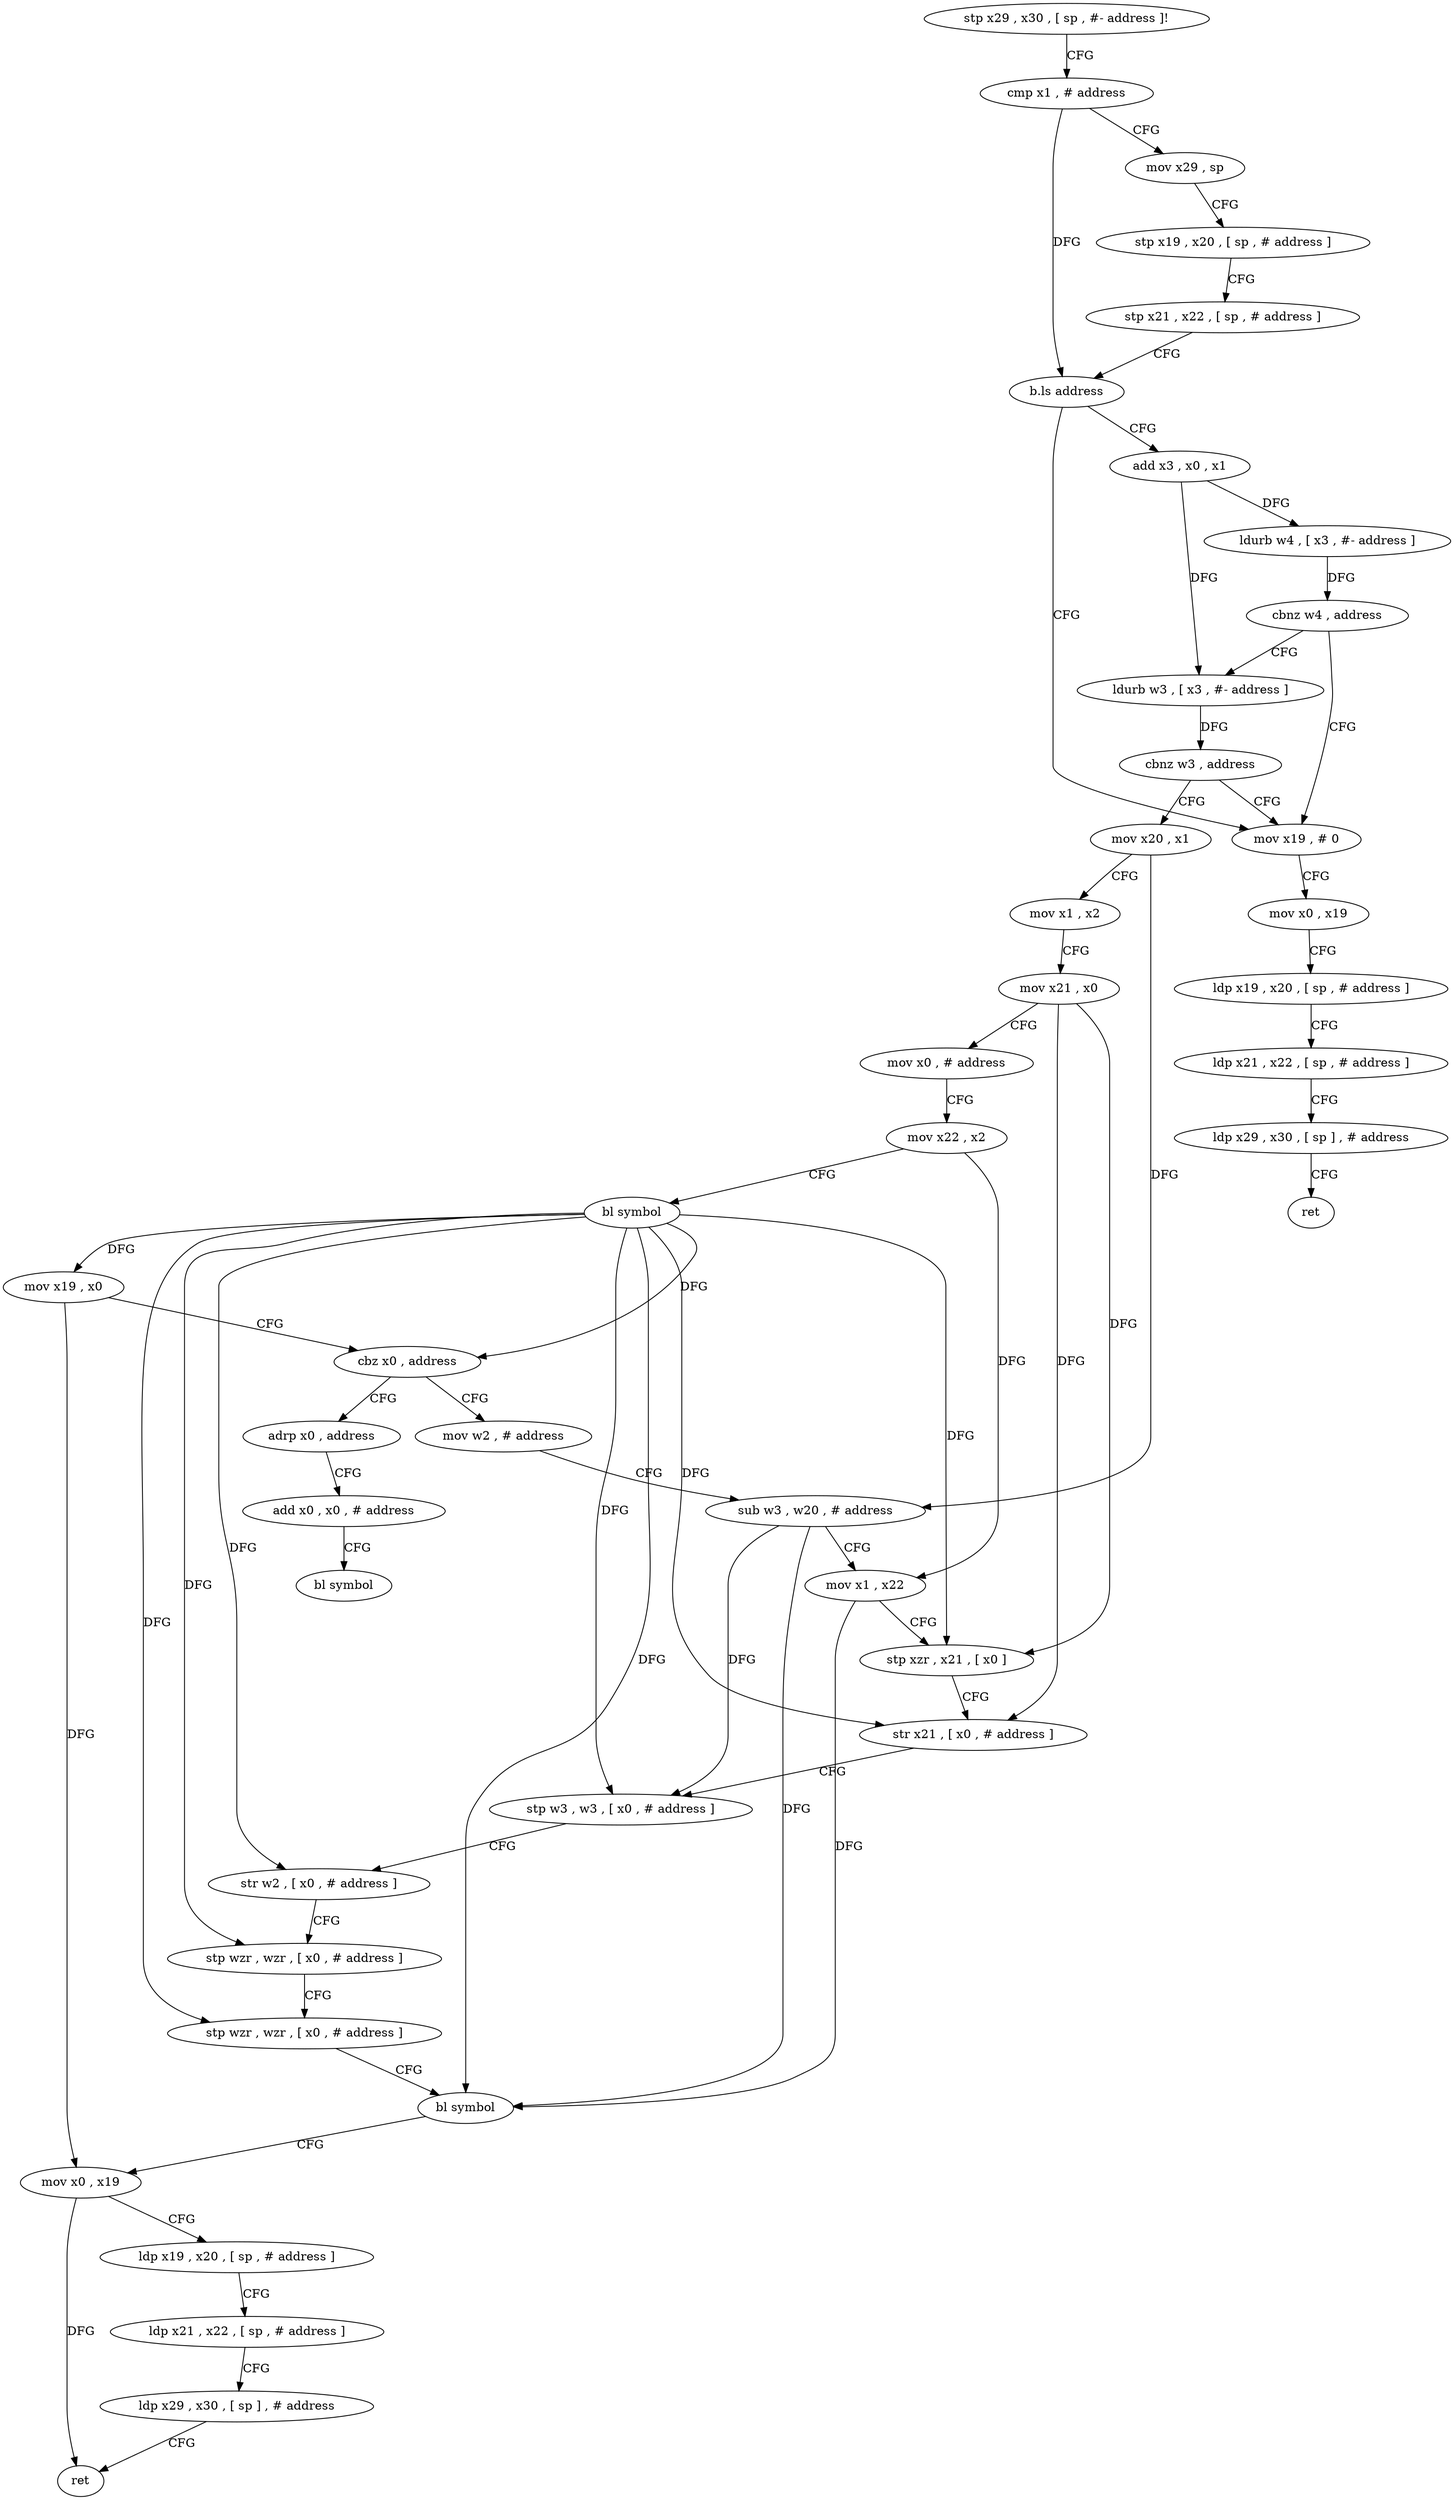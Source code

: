 digraph "func" {
"124976" [label = "stp x29 , x30 , [ sp , #- address ]!" ]
"124980" [label = "cmp x1 , # address" ]
"124984" [label = "mov x29 , sp" ]
"124988" [label = "stp x19 , x20 , [ sp , # address ]" ]
"124992" [label = "stp x21 , x22 , [ sp , # address ]" ]
"124996" [label = "b.ls address" ]
"125112" [label = "mov x19 , # 0" ]
"125000" [label = "add x3 , x0 , x1" ]
"125116" [label = "mov x0 , x19" ]
"125120" [label = "ldp x19 , x20 , [ sp , # address ]" ]
"125124" [label = "ldp x21 , x22 , [ sp , # address ]" ]
"125128" [label = "ldp x29 , x30 , [ sp ] , # address" ]
"125132" [label = "ret" ]
"125004" [label = "ldurb w4 , [ x3 , #- address ]" ]
"125008" [label = "cbnz w4 , address" ]
"125012" [label = "ldurb w3 , [ x3 , #- address ]" ]
"125016" [label = "cbnz w3 , address" ]
"125020" [label = "mov x20 , x1" ]
"125024" [label = "mov x1 , x2" ]
"125028" [label = "mov x21 , x0" ]
"125032" [label = "mov x0 , # address" ]
"125036" [label = "mov x22 , x2" ]
"125040" [label = "bl symbol" ]
"125044" [label = "mov x19 , x0" ]
"125048" [label = "cbz x0 , address" ]
"125136" [label = "adrp x0 , address" ]
"125052" [label = "mov w2 , # address" ]
"125140" [label = "add x0 , x0 , # address" ]
"125144" [label = "bl symbol" ]
"125056" [label = "sub w3 , w20 , # address" ]
"125060" [label = "mov x1 , x22" ]
"125064" [label = "stp xzr , x21 , [ x0 ]" ]
"125068" [label = "str x21 , [ x0 , # address ]" ]
"125072" [label = "stp w3 , w3 , [ x0 , # address ]" ]
"125076" [label = "str w2 , [ x0 , # address ]" ]
"125080" [label = "stp wzr , wzr , [ x0 , # address ]" ]
"125084" [label = "stp wzr , wzr , [ x0 , # address ]" ]
"125088" [label = "bl symbol" ]
"125092" [label = "mov x0 , x19" ]
"125096" [label = "ldp x19 , x20 , [ sp , # address ]" ]
"125100" [label = "ldp x21 , x22 , [ sp , # address ]" ]
"125104" [label = "ldp x29 , x30 , [ sp ] , # address" ]
"125108" [label = "ret" ]
"124976" -> "124980" [ label = "CFG" ]
"124980" -> "124984" [ label = "CFG" ]
"124980" -> "124996" [ label = "DFG" ]
"124984" -> "124988" [ label = "CFG" ]
"124988" -> "124992" [ label = "CFG" ]
"124992" -> "124996" [ label = "CFG" ]
"124996" -> "125112" [ label = "CFG" ]
"124996" -> "125000" [ label = "CFG" ]
"125112" -> "125116" [ label = "CFG" ]
"125000" -> "125004" [ label = "DFG" ]
"125000" -> "125012" [ label = "DFG" ]
"125116" -> "125120" [ label = "CFG" ]
"125120" -> "125124" [ label = "CFG" ]
"125124" -> "125128" [ label = "CFG" ]
"125128" -> "125132" [ label = "CFG" ]
"125004" -> "125008" [ label = "DFG" ]
"125008" -> "125112" [ label = "CFG" ]
"125008" -> "125012" [ label = "CFG" ]
"125012" -> "125016" [ label = "DFG" ]
"125016" -> "125112" [ label = "CFG" ]
"125016" -> "125020" [ label = "CFG" ]
"125020" -> "125024" [ label = "CFG" ]
"125020" -> "125056" [ label = "DFG" ]
"125024" -> "125028" [ label = "CFG" ]
"125028" -> "125032" [ label = "CFG" ]
"125028" -> "125064" [ label = "DFG" ]
"125028" -> "125068" [ label = "DFG" ]
"125032" -> "125036" [ label = "CFG" ]
"125036" -> "125040" [ label = "CFG" ]
"125036" -> "125060" [ label = "DFG" ]
"125040" -> "125044" [ label = "DFG" ]
"125040" -> "125048" [ label = "DFG" ]
"125040" -> "125064" [ label = "DFG" ]
"125040" -> "125068" [ label = "DFG" ]
"125040" -> "125072" [ label = "DFG" ]
"125040" -> "125076" [ label = "DFG" ]
"125040" -> "125080" [ label = "DFG" ]
"125040" -> "125084" [ label = "DFG" ]
"125040" -> "125088" [ label = "DFG" ]
"125044" -> "125048" [ label = "CFG" ]
"125044" -> "125092" [ label = "DFG" ]
"125048" -> "125136" [ label = "CFG" ]
"125048" -> "125052" [ label = "CFG" ]
"125136" -> "125140" [ label = "CFG" ]
"125052" -> "125056" [ label = "CFG" ]
"125140" -> "125144" [ label = "CFG" ]
"125056" -> "125060" [ label = "CFG" ]
"125056" -> "125072" [ label = "DFG" ]
"125056" -> "125088" [ label = "DFG" ]
"125060" -> "125064" [ label = "CFG" ]
"125060" -> "125088" [ label = "DFG" ]
"125064" -> "125068" [ label = "CFG" ]
"125068" -> "125072" [ label = "CFG" ]
"125072" -> "125076" [ label = "CFG" ]
"125076" -> "125080" [ label = "CFG" ]
"125080" -> "125084" [ label = "CFG" ]
"125084" -> "125088" [ label = "CFG" ]
"125088" -> "125092" [ label = "CFG" ]
"125092" -> "125096" [ label = "CFG" ]
"125092" -> "125108" [ label = "DFG" ]
"125096" -> "125100" [ label = "CFG" ]
"125100" -> "125104" [ label = "CFG" ]
"125104" -> "125108" [ label = "CFG" ]
}
